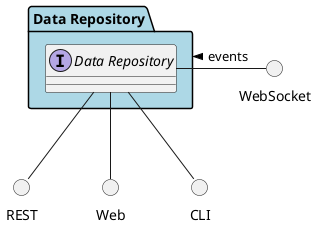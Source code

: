 @startuml



package "Data Repository" #lightblue {

    interface "Data Repository" as i {
    
    
    }
}

circle REST
circle Web
circle CLI
circle WebSocket

i -down- Web
i -down- CLI
i -down- REST
WebSocket -left- i: events >

package "Data Repository" #lightblue {


}



@enduml
